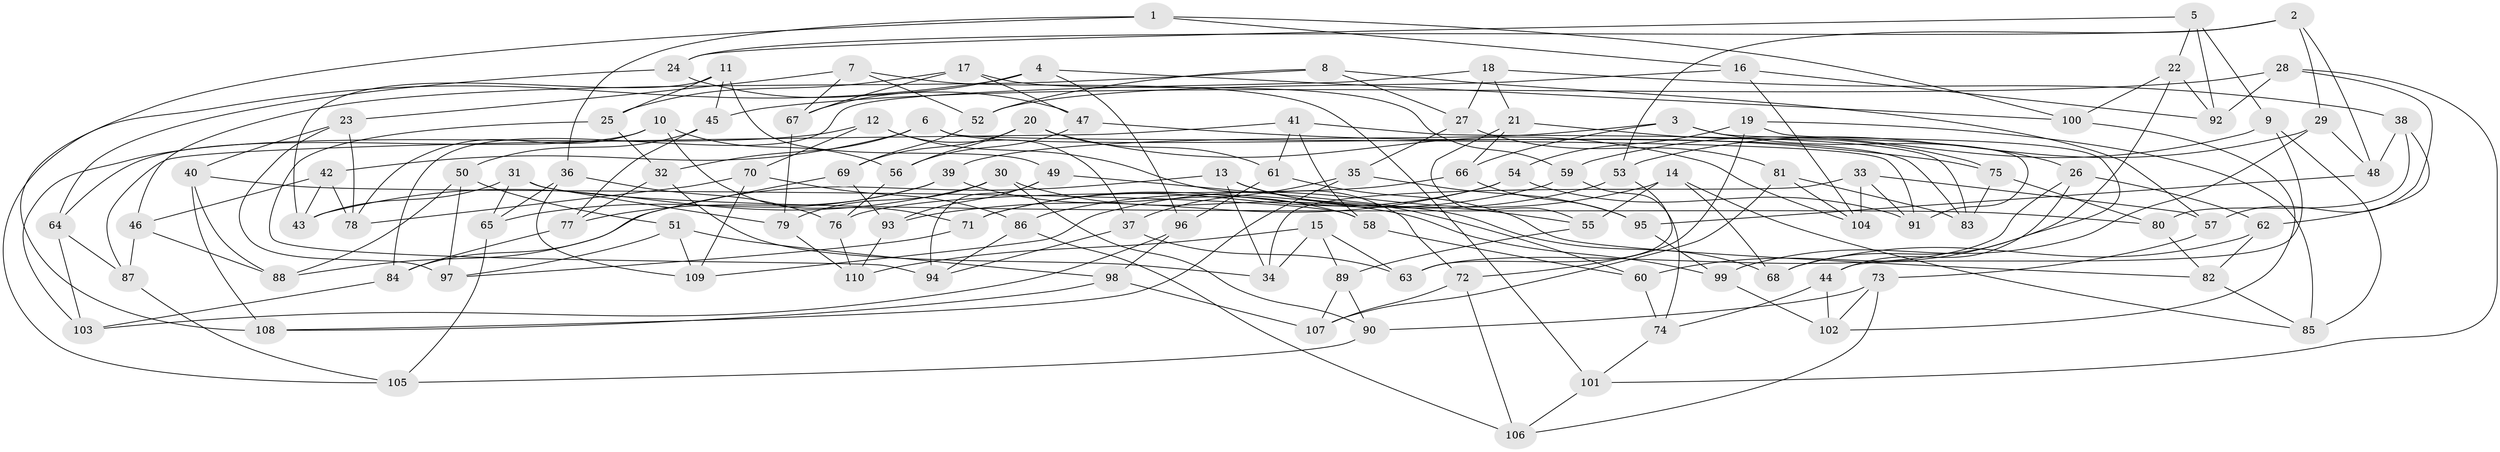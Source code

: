 // Generated by graph-tools (version 1.1) at 2025/03/03/09/25 03:03:00]
// undirected, 110 vertices, 220 edges
graph export_dot {
graph [start="1"]
  node [color=gray90,style=filled];
  1;
  2;
  3;
  4;
  5;
  6;
  7;
  8;
  9;
  10;
  11;
  12;
  13;
  14;
  15;
  16;
  17;
  18;
  19;
  20;
  21;
  22;
  23;
  24;
  25;
  26;
  27;
  28;
  29;
  30;
  31;
  32;
  33;
  34;
  35;
  36;
  37;
  38;
  39;
  40;
  41;
  42;
  43;
  44;
  45;
  46;
  47;
  48;
  49;
  50;
  51;
  52;
  53;
  54;
  55;
  56;
  57;
  58;
  59;
  60;
  61;
  62;
  63;
  64;
  65;
  66;
  67;
  68;
  69;
  70;
  71;
  72;
  73;
  74;
  75;
  76;
  77;
  78;
  79;
  80;
  81;
  82;
  83;
  84;
  85;
  86;
  87;
  88;
  89;
  90;
  91;
  92;
  93;
  94;
  95;
  96;
  97;
  98;
  99;
  100;
  101;
  102;
  103;
  104;
  105;
  106;
  107;
  108;
  109;
  110;
  1 -- 36;
  1 -- 16;
  1 -- 100;
  1 -- 108;
  2 -- 24;
  2 -- 29;
  2 -- 53;
  2 -- 48;
  3 -- 26;
  3 -- 66;
  3 -- 91;
  3 -- 39;
  4 -- 96;
  4 -- 105;
  4 -- 100;
  4 -- 67;
  5 -- 24;
  5 -- 9;
  5 -- 22;
  5 -- 92;
  6 -- 32;
  6 -- 42;
  6 -- 83;
  6 -- 91;
  7 -- 52;
  7 -- 23;
  7 -- 101;
  7 -- 67;
  8 -- 27;
  8 -- 52;
  8 -- 57;
  8 -- 46;
  9 -- 59;
  9 -- 44;
  9 -- 85;
  10 -- 71;
  10 -- 64;
  10 -- 56;
  10 -- 78;
  11 -- 49;
  11 -- 43;
  11 -- 45;
  11 -- 25;
  12 -- 70;
  12 -- 37;
  12 -- 103;
  12 -- 72;
  13 -- 88;
  13 -- 55;
  13 -- 60;
  13 -- 34;
  14 -- 109;
  14 -- 68;
  14 -- 55;
  14 -- 85;
  15 -- 63;
  15 -- 110;
  15 -- 34;
  15 -- 89;
  16 -- 52;
  16 -- 104;
  16 -- 92;
  17 -- 67;
  17 -- 59;
  17 -- 47;
  17 -- 25;
  18 -- 38;
  18 -- 21;
  18 -- 27;
  18 -- 84;
  19 -- 68;
  19 -- 72;
  19 -- 54;
  19 -- 85;
  20 -- 56;
  20 -- 69;
  20 -- 104;
  20 -- 61;
  21 -- 66;
  21 -- 75;
  21 -- 55;
  22 -- 92;
  22 -- 100;
  22 -- 60;
  23 -- 97;
  23 -- 78;
  23 -- 40;
  24 -- 47;
  24 -- 64;
  25 -- 94;
  25 -- 32;
  26 -- 62;
  26 -- 44;
  26 -- 63;
  27 -- 35;
  27 -- 81;
  28 -- 45;
  28 -- 101;
  28 -- 57;
  28 -- 92;
  29 -- 48;
  29 -- 53;
  29 -- 99;
  30 -- 90;
  30 -- 43;
  30 -- 79;
  30 -- 99;
  31 -- 80;
  31 -- 79;
  31 -- 43;
  31 -- 65;
  32 -- 77;
  32 -- 34;
  33 -- 91;
  33 -- 57;
  33 -- 104;
  33 -- 34;
  35 -- 37;
  35 -- 108;
  35 -- 95;
  36 -- 65;
  36 -- 76;
  36 -- 109;
  37 -- 63;
  37 -- 94;
  38 -- 48;
  38 -- 62;
  38 -- 80;
  39 -- 58;
  39 -- 77;
  39 -- 65;
  40 -- 108;
  40 -- 58;
  40 -- 88;
  41 -- 83;
  41 -- 87;
  41 -- 58;
  41 -- 61;
  42 -- 43;
  42 -- 78;
  42 -- 46;
  44 -- 74;
  44 -- 102;
  45 -- 77;
  45 -- 50;
  46 -- 88;
  46 -- 87;
  47 -- 56;
  47 -- 75;
  48 -- 95;
  49 -- 94;
  49 -- 68;
  49 -- 93;
  50 -- 88;
  50 -- 97;
  50 -- 51;
  51 -- 98;
  51 -- 97;
  51 -- 109;
  52 -- 69;
  53 -- 63;
  53 -- 86;
  54 -- 71;
  54 -- 91;
  54 -- 93;
  55 -- 89;
  56 -- 76;
  57 -- 73;
  58 -- 60;
  59 -- 74;
  59 -- 71;
  60 -- 74;
  61 -- 96;
  61 -- 82;
  62 -- 68;
  62 -- 82;
  64 -- 103;
  64 -- 87;
  65 -- 105;
  66 -- 76;
  66 -- 95;
  67 -- 79;
  69 -- 93;
  69 -- 84;
  70 -- 86;
  70 -- 78;
  70 -- 109;
  71 -- 97;
  72 -- 106;
  72 -- 107;
  73 -- 90;
  73 -- 106;
  73 -- 102;
  74 -- 101;
  75 -- 80;
  75 -- 83;
  76 -- 110;
  77 -- 84;
  79 -- 110;
  80 -- 82;
  81 -- 104;
  81 -- 83;
  81 -- 107;
  82 -- 85;
  84 -- 103;
  86 -- 106;
  86 -- 94;
  87 -- 105;
  89 -- 90;
  89 -- 107;
  90 -- 105;
  93 -- 110;
  95 -- 99;
  96 -- 98;
  96 -- 103;
  98 -- 107;
  98 -- 108;
  99 -- 102;
  100 -- 102;
  101 -- 106;
}
